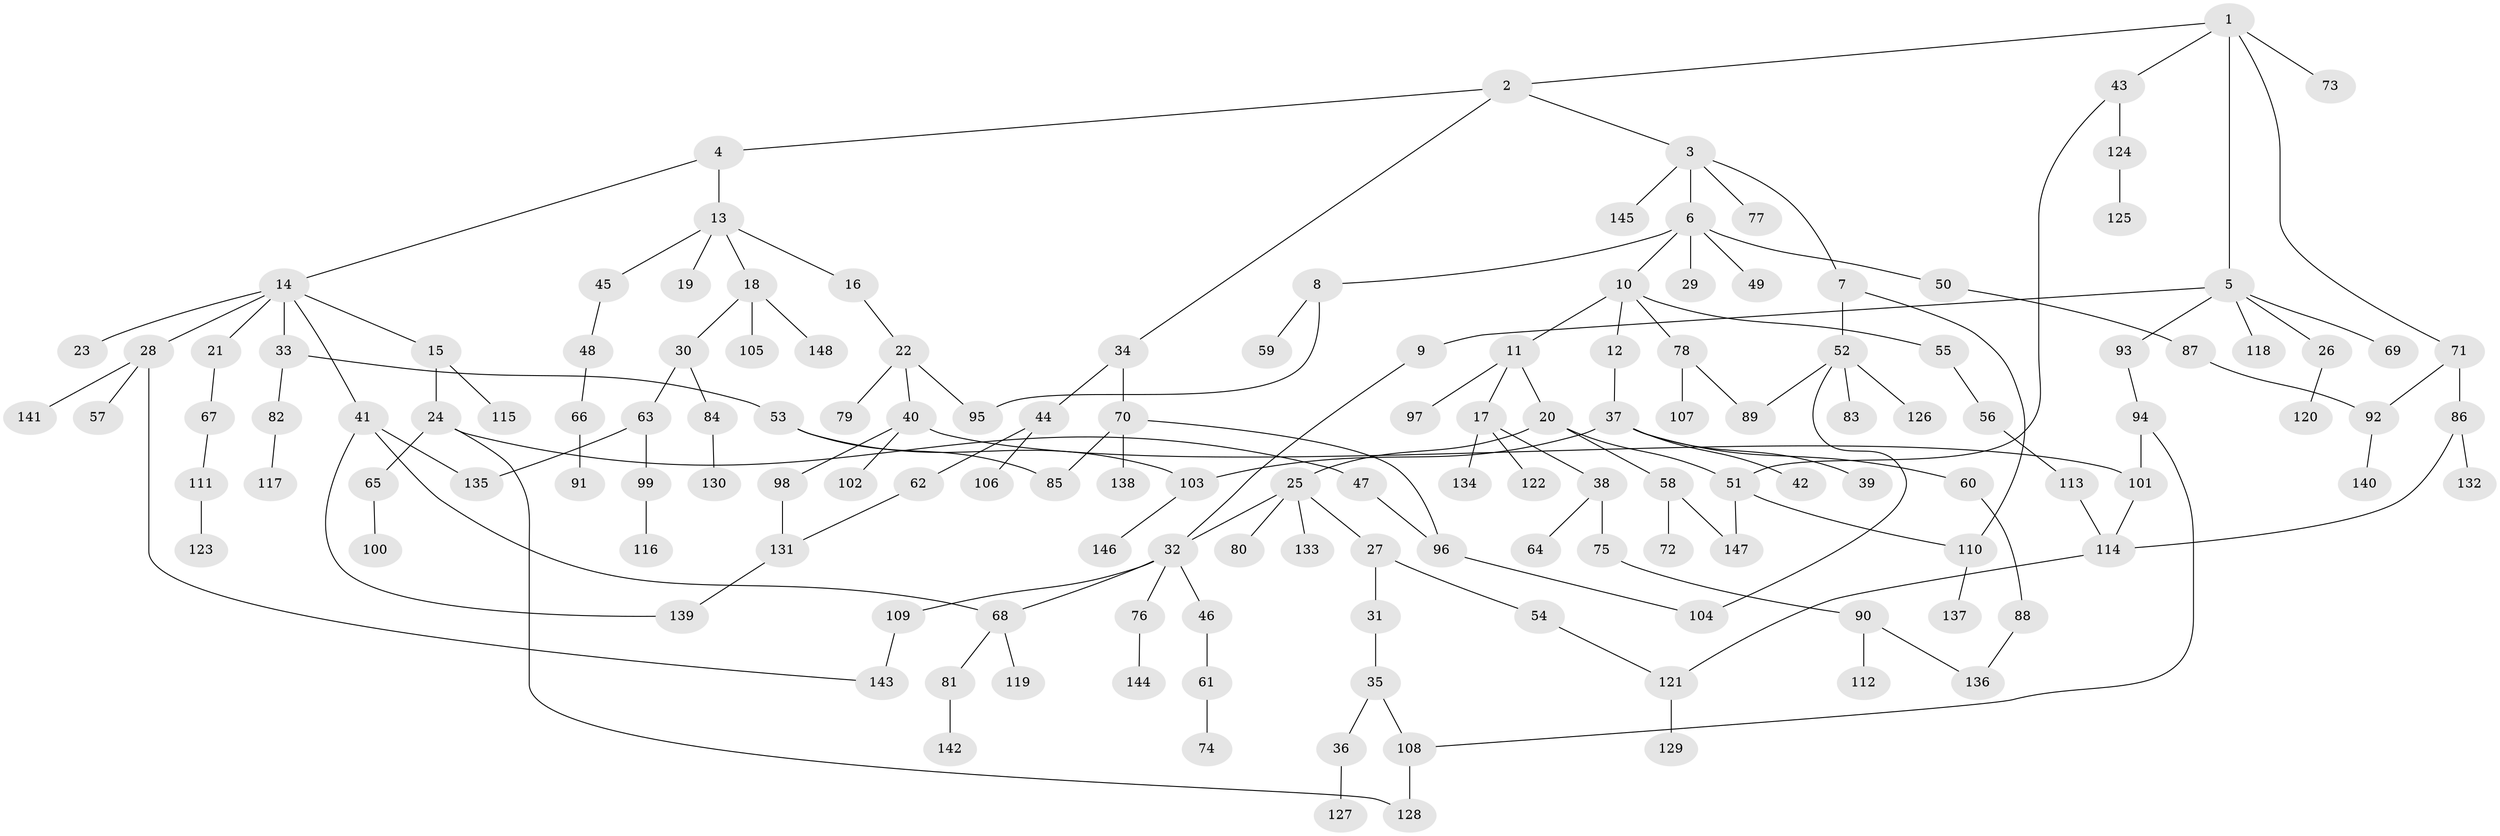 // coarse degree distribution, {4: 0.13131313131313133, 5: 0.09090909090909091, 2: 0.2727272727272727, 6: 0.030303030303030304, 7: 0.010101010101010102, 3: 0.10101010101010101, 1: 0.36363636363636365}
// Generated by graph-tools (version 1.1) at 2025/23/03/03/25 07:23:31]
// undirected, 148 vertices, 170 edges
graph export_dot {
graph [start="1"]
  node [color=gray90,style=filled];
  1;
  2;
  3;
  4;
  5;
  6;
  7;
  8;
  9;
  10;
  11;
  12;
  13;
  14;
  15;
  16;
  17;
  18;
  19;
  20;
  21;
  22;
  23;
  24;
  25;
  26;
  27;
  28;
  29;
  30;
  31;
  32;
  33;
  34;
  35;
  36;
  37;
  38;
  39;
  40;
  41;
  42;
  43;
  44;
  45;
  46;
  47;
  48;
  49;
  50;
  51;
  52;
  53;
  54;
  55;
  56;
  57;
  58;
  59;
  60;
  61;
  62;
  63;
  64;
  65;
  66;
  67;
  68;
  69;
  70;
  71;
  72;
  73;
  74;
  75;
  76;
  77;
  78;
  79;
  80;
  81;
  82;
  83;
  84;
  85;
  86;
  87;
  88;
  89;
  90;
  91;
  92;
  93;
  94;
  95;
  96;
  97;
  98;
  99;
  100;
  101;
  102;
  103;
  104;
  105;
  106;
  107;
  108;
  109;
  110;
  111;
  112;
  113;
  114;
  115;
  116;
  117;
  118;
  119;
  120;
  121;
  122;
  123;
  124;
  125;
  126;
  127;
  128;
  129;
  130;
  131;
  132;
  133;
  134;
  135;
  136;
  137;
  138;
  139;
  140;
  141;
  142;
  143;
  144;
  145;
  146;
  147;
  148;
  1 -- 2;
  1 -- 5;
  1 -- 43;
  1 -- 71;
  1 -- 73;
  2 -- 3;
  2 -- 4;
  2 -- 34;
  3 -- 6;
  3 -- 7;
  3 -- 77;
  3 -- 145;
  4 -- 13;
  4 -- 14;
  5 -- 9;
  5 -- 26;
  5 -- 69;
  5 -- 93;
  5 -- 118;
  6 -- 8;
  6 -- 10;
  6 -- 29;
  6 -- 49;
  6 -- 50;
  7 -- 52;
  7 -- 110;
  8 -- 59;
  8 -- 95;
  9 -- 32;
  10 -- 11;
  10 -- 12;
  10 -- 55;
  10 -- 78;
  11 -- 17;
  11 -- 20;
  11 -- 97;
  12 -- 37;
  13 -- 16;
  13 -- 18;
  13 -- 19;
  13 -- 45;
  14 -- 15;
  14 -- 21;
  14 -- 23;
  14 -- 28;
  14 -- 33;
  14 -- 41;
  15 -- 24;
  15 -- 115;
  16 -- 22;
  17 -- 38;
  17 -- 122;
  17 -- 134;
  18 -- 30;
  18 -- 105;
  18 -- 148;
  20 -- 25;
  20 -- 51;
  20 -- 58;
  21 -- 67;
  22 -- 40;
  22 -- 79;
  22 -- 95;
  24 -- 47;
  24 -- 65;
  24 -- 128;
  25 -- 27;
  25 -- 32;
  25 -- 80;
  25 -- 133;
  26 -- 120;
  27 -- 31;
  27 -- 54;
  28 -- 57;
  28 -- 141;
  28 -- 143;
  30 -- 63;
  30 -- 84;
  31 -- 35;
  32 -- 46;
  32 -- 76;
  32 -- 109;
  32 -- 68;
  33 -- 53;
  33 -- 82;
  34 -- 44;
  34 -- 70;
  35 -- 36;
  35 -- 108;
  36 -- 127;
  37 -- 39;
  37 -- 42;
  37 -- 60;
  37 -- 103;
  38 -- 64;
  38 -- 75;
  40 -- 98;
  40 -- 102;
  40 -- 101;
  41 -- 68;
  41 -- 135;
  41 -- 139;
  43 -- 124;
  43 -- 51;
  44 -- 62;
  44 -- 106;
  45 -- 48;
  46 -- 61;
  47 -- 96;
  48 -- 66;
  50 -- 87;
  51 -- 110;
  51 -- 147;
  52 -- 83;
  52 -- 126;
  52 -- 104;
  52 -- 89;
  53 -- 103;
  53 -- 85;
  54 -- 121;
  55 -- 56;
  56 -- 113;
  58 -- 72;
  58 -- 147;
  60 -- 88;
  61 -- 74;
  62 -- 131;
  63 -- 99;
  63 -- 135;
  65 -- 100;
  66 -- 91;
  67 -- 111;
  68 -- 81;
  68 -- 119;
  70 -- 85;
  70 -- 96;
  70 -- 138;
  71 -- 86;
  71 -- 92;
  75 -- 90;
  76 -- 144;
  78 -- 89;
  78 -- 107;
  81 -- 142;
  82 -- 117;
  84 -- 130;
  86 -- 132;
  86 -- 114;
  87 -- 92;
  88 -- 136;
  90 -- 112;
  90 -- 136;
  92 -- 140;
  93 -- 94;
  94 -- 101;
  94 -- 108;
  96 -- 104;
  98 -- 131;
  99 -- 116;
  101 -- 114;
  103 -- 146;
  108 -- 128;
  109 -- 143;
  110 -- 137;
  111 -- 123;
  113 -- 114;
  114 -- 121;
  121 -- 129;
  124 -- 125;
  131 -- 139;
}
